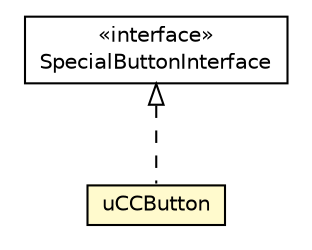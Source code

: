 #!/usr/local/bin/dot
#
# Class diagram 
# Generated by UMLGraph version R5_6-24-gf6e263 (http://www.umlgraph.org/)
#

digraph G {
	edge [fontname="Helvetica",fontsize=10,labelfontname="Helvetica",labelfontsize=10];
	node [fontname="Helvetica",fontsize=10,shape=plaintext];
	nodesep=0.25;
	ranksep=0.5;
	// org.universAAL.ui.handler.gui.swing.model.special.SpecialButtonInterface
	c8755909 [label=<<table title="org.universAAL.ui.handler.gui.swing.model.special.SpecialButtonInterface" border="0" cellborder="1" cellspacing="0" cellpadding="2" port="p" href="../../model/special/SpecialButtonInterface.html">
		<tr><td><table border="0" cellspacing="0" cellpadding="1">
<tr><td align="center" balign="center"> &#171;interface&#187; </td></tr>
<tr><td align="center" balign="center"> SpecialButtonInterface </td></tr>
		</table></td></tr>
		</table>>, URL="../../model/special/SpecialButtonInterface.html", fontname="Helvetica", fontcolor="black", fontsize=10.0];
	// org.universAAL.ui.handler.gui.swing.classic.specialButtons.uCCButton
	c8756015 [label=<<table title="org.universAAL.ui.handler.gui.swing.classic.specialButtons.uCCButton" border="0" cellborder="1" cellspacing="0" cellpadding="2" port="p" bgcolor="lemonChiffon" href="./uCCButton.html">
		<tr><td><table border="0" cellspacing="0" cellpadding="1">
<tr><td align="center" balign="center"> uCCButton </td></tr>
		</table></td></tr>
		</table>>, URL="./uCCButton.html", fontname="Helvetica", fontcolor="black", fontsize=10.0];
	//org.universAAL.ui.handler.gui.swing.classic.specialButtons.uCCButton implements org.universAAL.ui.handler.gui.swing.model.special.SpecialButtonInterface
	c8755909:p -> c8756015:p [dir=back,arrowtail=empty,style=dashed];
}

